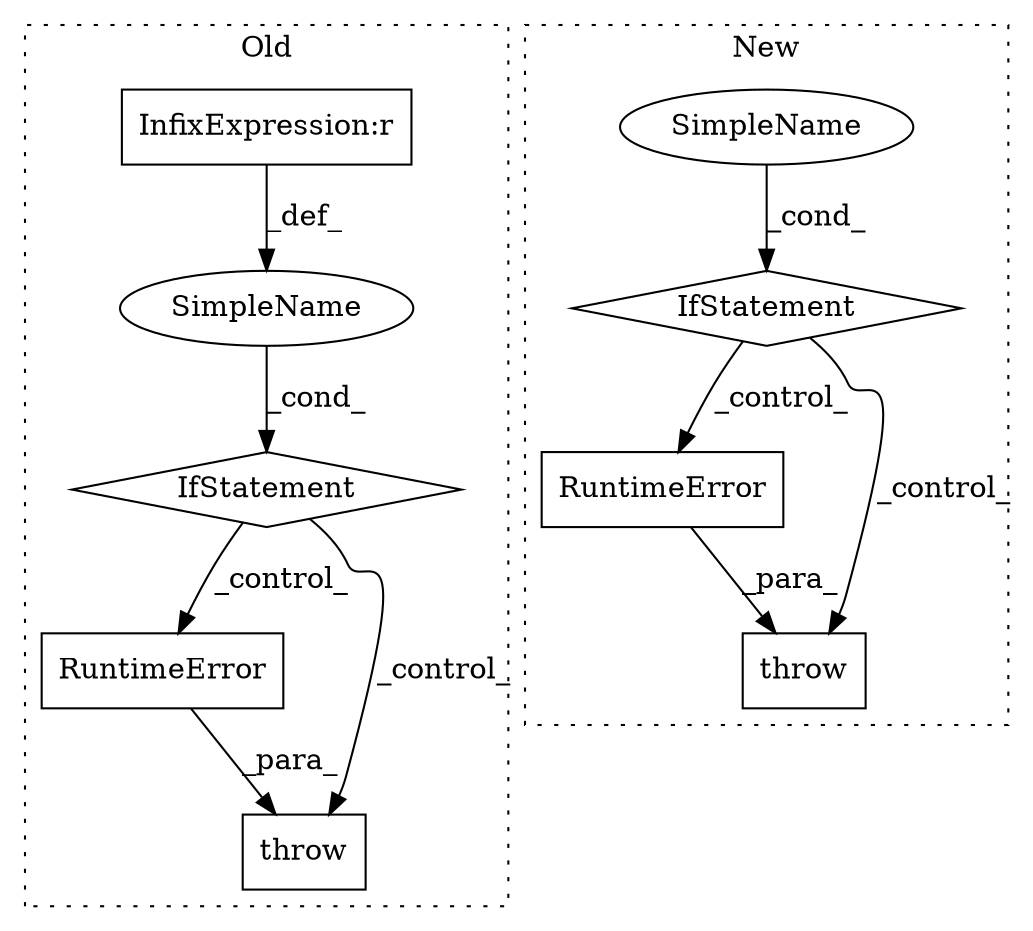 digraph G {
subgraph cluster0 {
1 [label="RuntimeError" a="32" s="5954,6022" l="13,1" shape="box"];
3 [label="throw" a="53" s="5948" l="6" shape="box"];
5 [label="SimpleName" a="42" s="" l="" shape="ellipse"];
6 [label="IfStatement" a="25" s="5909,5934" l="4,2" shape="diamond"];
7 [label="InfixExpression:r" a="27" s="5926" l="4" shape="box"];
label = "Old";
style="dotted";
}
subgraph cluster1 {
2 [label="RuntimeError" a="32" s="6458,6579" l="13,2" shape="box"];
4 [label="throw" a="53" s="6452" l="6" shape="box"];
8 [label="SimpleName" a="42" s="" l="" shape="ellipse"];
9 [label="IfStatement" a="25" s="6386,6404" l="4,2" shape="diamond"];
label = "New";
style="dotted";
}
1 -> 3 [label="_para_"];
2 -> 4 [label="_para_"];
5 -> 6 [label="_cond_"];
6 -> 1 [label="_control_"];
6 -> 3 [label="_control_"];
7 -> 5 [label="_def_"];
8 -> 9 [label="_cond_"];
9 -> 2 [label="_control_"];
9 -> 4 [label="_control_"];
}